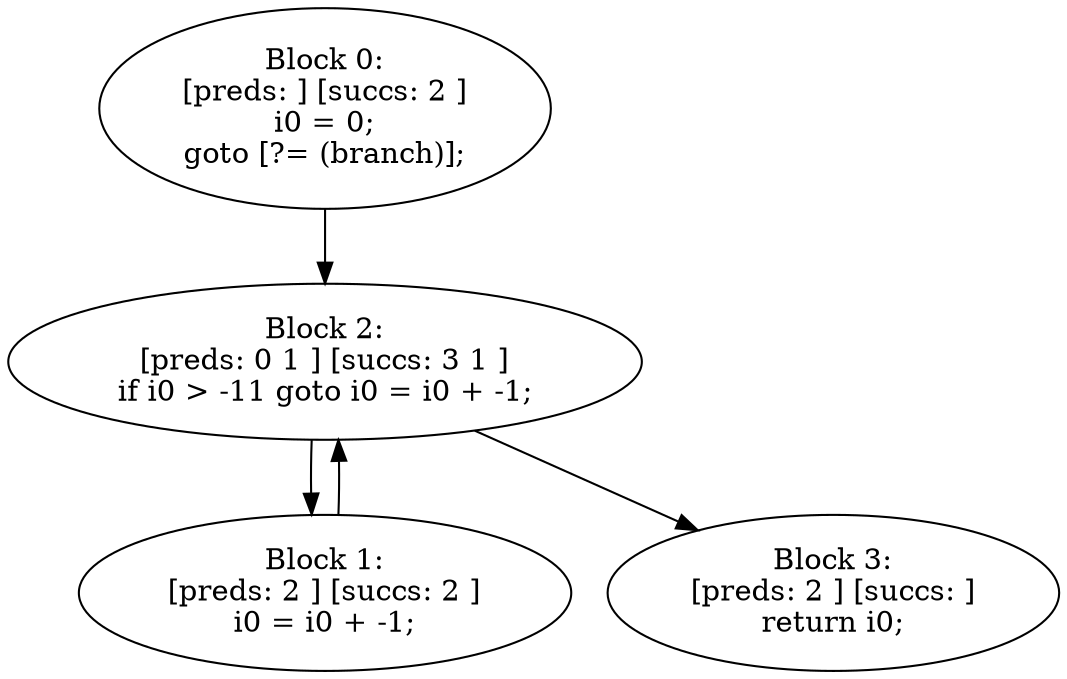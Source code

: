 digraph "unitGraph" {
    "Block 0:
[preds: ] [succs: 2 ]
i0 = 0;
goto [?= (branch)];
"
    "Block 1:
[preds: 2 ] [succs: 2 ]
i0 = i0 + -1;
"
    "Block 2:
[preds: 0 1 ] [succs: 3 1 ]
if i0 > -11 goto i0 = i0 + -1;
"
    "Block 3:
[preds: 2 ] [succs: ]
return i0;
"
    "Block 0:
[preds: ] [succs: 2 ]
i0 = 0;
goto [?= (branch)];
"->"Block 2:
[preds: 0 1 ] [succs: 3 1 ]
if i0 > -11 goto i0 = i0 + -1;
";
    "Block 1:
[preds: 2 ] [succs: 2 ]
i0 = i0 + -1;
"->"Block 2:
[preds: 0 1 ] [succs: 3 1 ]
if i0 > -11 goto i0 = i0 + -1;
";
    "Block 2:
[preds: 0 1 ] [succs: 3 1 ]
if i0 > -11 goto i0 = i0 + -1;
"->"Block 3:
[preds: 2 ] [succs: ]
return i0;
";
    "Block 2:
[preds: 0 1 ] [succs: 3 1 ]
if i0 > -11 goto i0 = i0 + -1;
"->"Block 1:
[preds: 2 ] [succs: 2 ]
i0 = i0 + -1;
";
}
